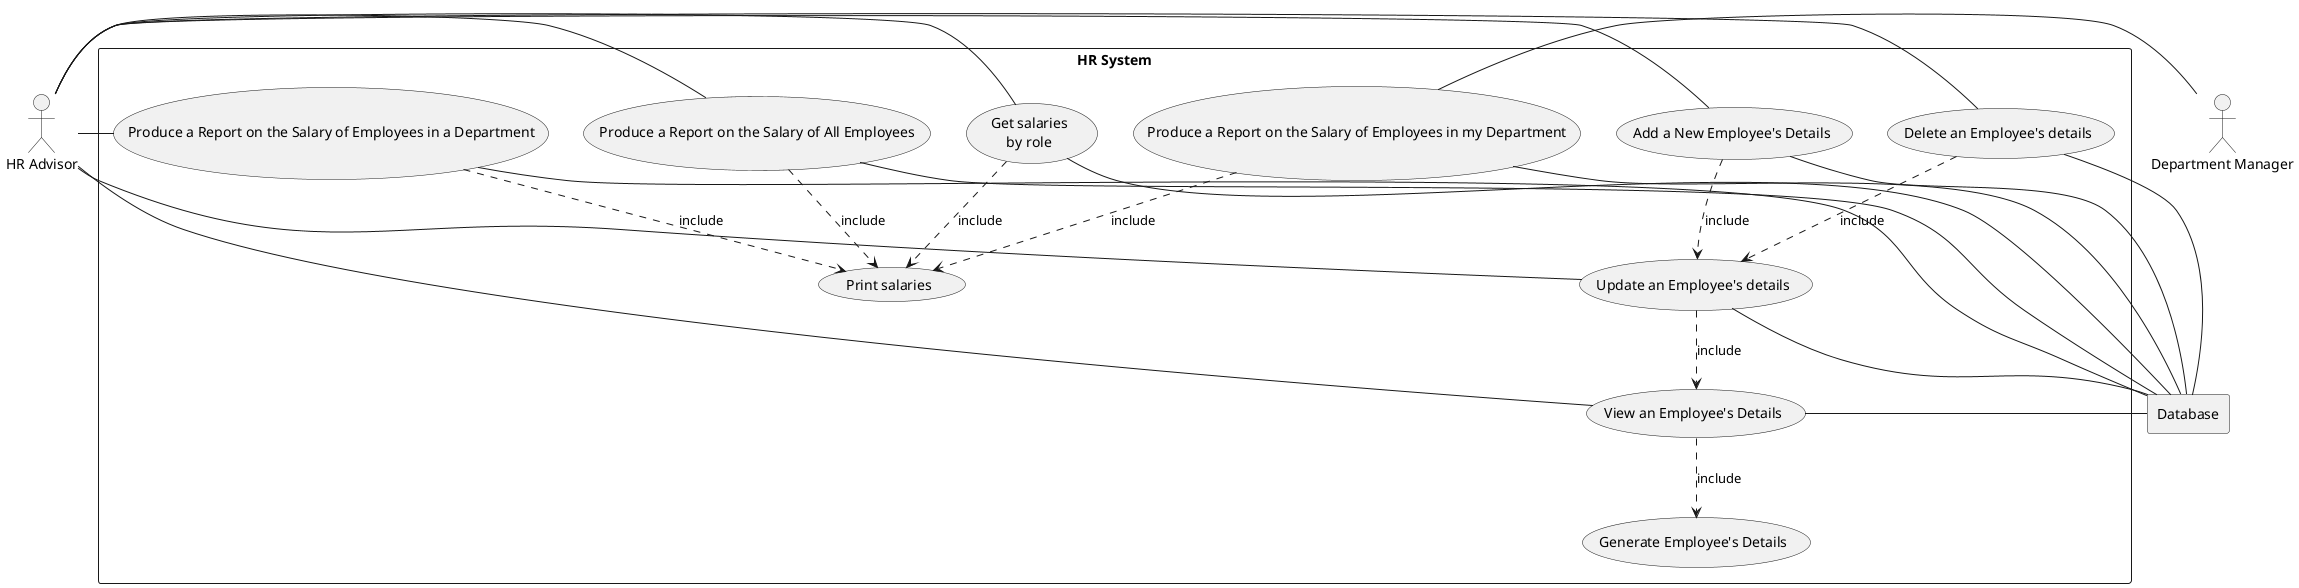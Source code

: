 @startuml

actor HR as "HR Advisor"
actor DM as "Department Manager"


rectangle Database

rectangle "HR System" {
    usecase UC1 as "Produce a Report on the Salary of All Employees"
    usecase UC2 as "Produce a Report on the Salary of Employees in a Department"
    usecase UC3 as "Produce a Report on the Salary of Employees in my Department"
    usecase UC4 as "Get salaries
    by role"
    usecase UC5 as "Add a New Employee's Details"
    usecase UC6 as "View an Employee's Details"
    usecase UC7 as "Update an Employee's details"
    usecase UC8 as "Delete an Employee's details"

    usecase UCa as "Print salaries"
    usecase UCb as "Generate Employee's Details"

    HR - UC1
    HR - UC2
    DM - UC3
    HR - UC4
    HR - UC5
    HR - UC6
    HR - UC7
    HR - UC8

    UC1 ..> UCa : include
    UC2 ..> UCa : include
    UC3 ..> UCa : include
    UC4 ..> UCa : include
    UC5 ..> UC7 : include
    UC6 ..> UCb : include
    UC7 ..> UC6 : include
    UC8 ..> UC7 : include


    UC1 - Database
    UC2 - Database
    UC3 - Database
    UC4 - Database
    UC5 - Database
    UC6 - Database
    UC7 - Database
    UC8 - Database
}

@enduml